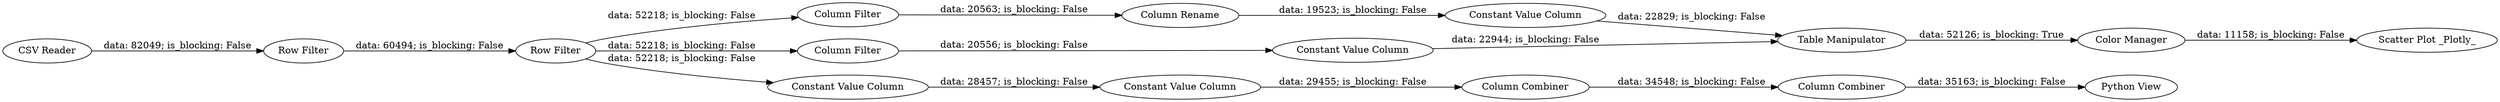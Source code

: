 digraph {
	"4338594792307702656_2" [label="Row Filter"]
	"4338594792307702656_1" [label="CSV Reader"]
	"4338594792307702656_7" [label="Column Filter"]
	"4338594792307702656_13" [label="Color Manager"]
	"4338594792307702656_12" [label="Table Manipulator"]
	"4338594792307702656_23" [label="Python View"]
	"4338594792307702656_9" [label="Column Filter"]
	"4338594792307702656_18" [label="Constant Value Column"]
	"4338594792307702656_8" [label="Column Rename"]
	"4338594792307702656_11" [label="Constant Value Column"]
	"4338594792307702656_20" [label="Column Combiner"]
	"4338594792307702656_19" [label="Column Combiner"]
	"4338594792307702656_17" [label="Constant Value Column"]
	"4338594792307702656_10" [label="Constant Value Column"]
	"4338594792307702656_3" [label="Row Filter"]
	"4338594792307702656_4" [label="Scatter Plot _Plotly_"]
	"4338594792307702656_10" -> "4338594792307702656_12" [label="data: 22829; is_blocking: False"]
	"4338594792307702656_9" -> "4338594792307702656_11" [label="data: 20556; is_blocking: False"]
	"4338594792307702656_13" -> "4338594792307702656_4" [label="data: 11158; is_blocking: False"]
	"4338594792307702656_1" -> "4338594792307702656_2" [label="data: 82049; is_blocking: False"]
	"4338594792307702656_12" -> "4338594792307702656_13" [label="data: 52126; is_blocking: True"]
	"4338594792307702656_2" -> "4338594792307702656_3" [label="data: 60494; is_blocking: False"]
	"4338594792307702656_17" -> "4338594792307702656_18" [label="data: 28457; is_blocking: False"]
	"4338594792307702656_3" -> "4338594792307702656_17" [label="data: 52218; is_blocking: False"]
	"4338594792307702656_11" -> "4338594792307702656_12" [label="data: 22944; is_blocking: False"]
	"4338594792307702656_8" -> "4338594792307702656_10" [label="data: 19523; is_blocking: False"]
	"4338594792307702656_19" -> "4338594792307702656_20" [label="data: 34548; is_blocking: False"]
	"4338594792307702656_3" -> "4338594792307702656_7" [label="data: 52218; is_blocking: False"]
	"4338594792307702656_7" -> "4338594792307702656_8" [label="data: 20563; is_blocking: False"]
	"4338594792307702656_20" -> "4338594792307702656_23" [label="data: 35163; is_blocking: False"]
	"4338594792307702656_3" -> "4338594792307702656_9" [label="data: 52218; is_blocking: False"]
	"4338594792307702656_18" -> "4338594792307702656_19" [label="data: 29455; is_blocking: False"]
	rankdir=LR
}
